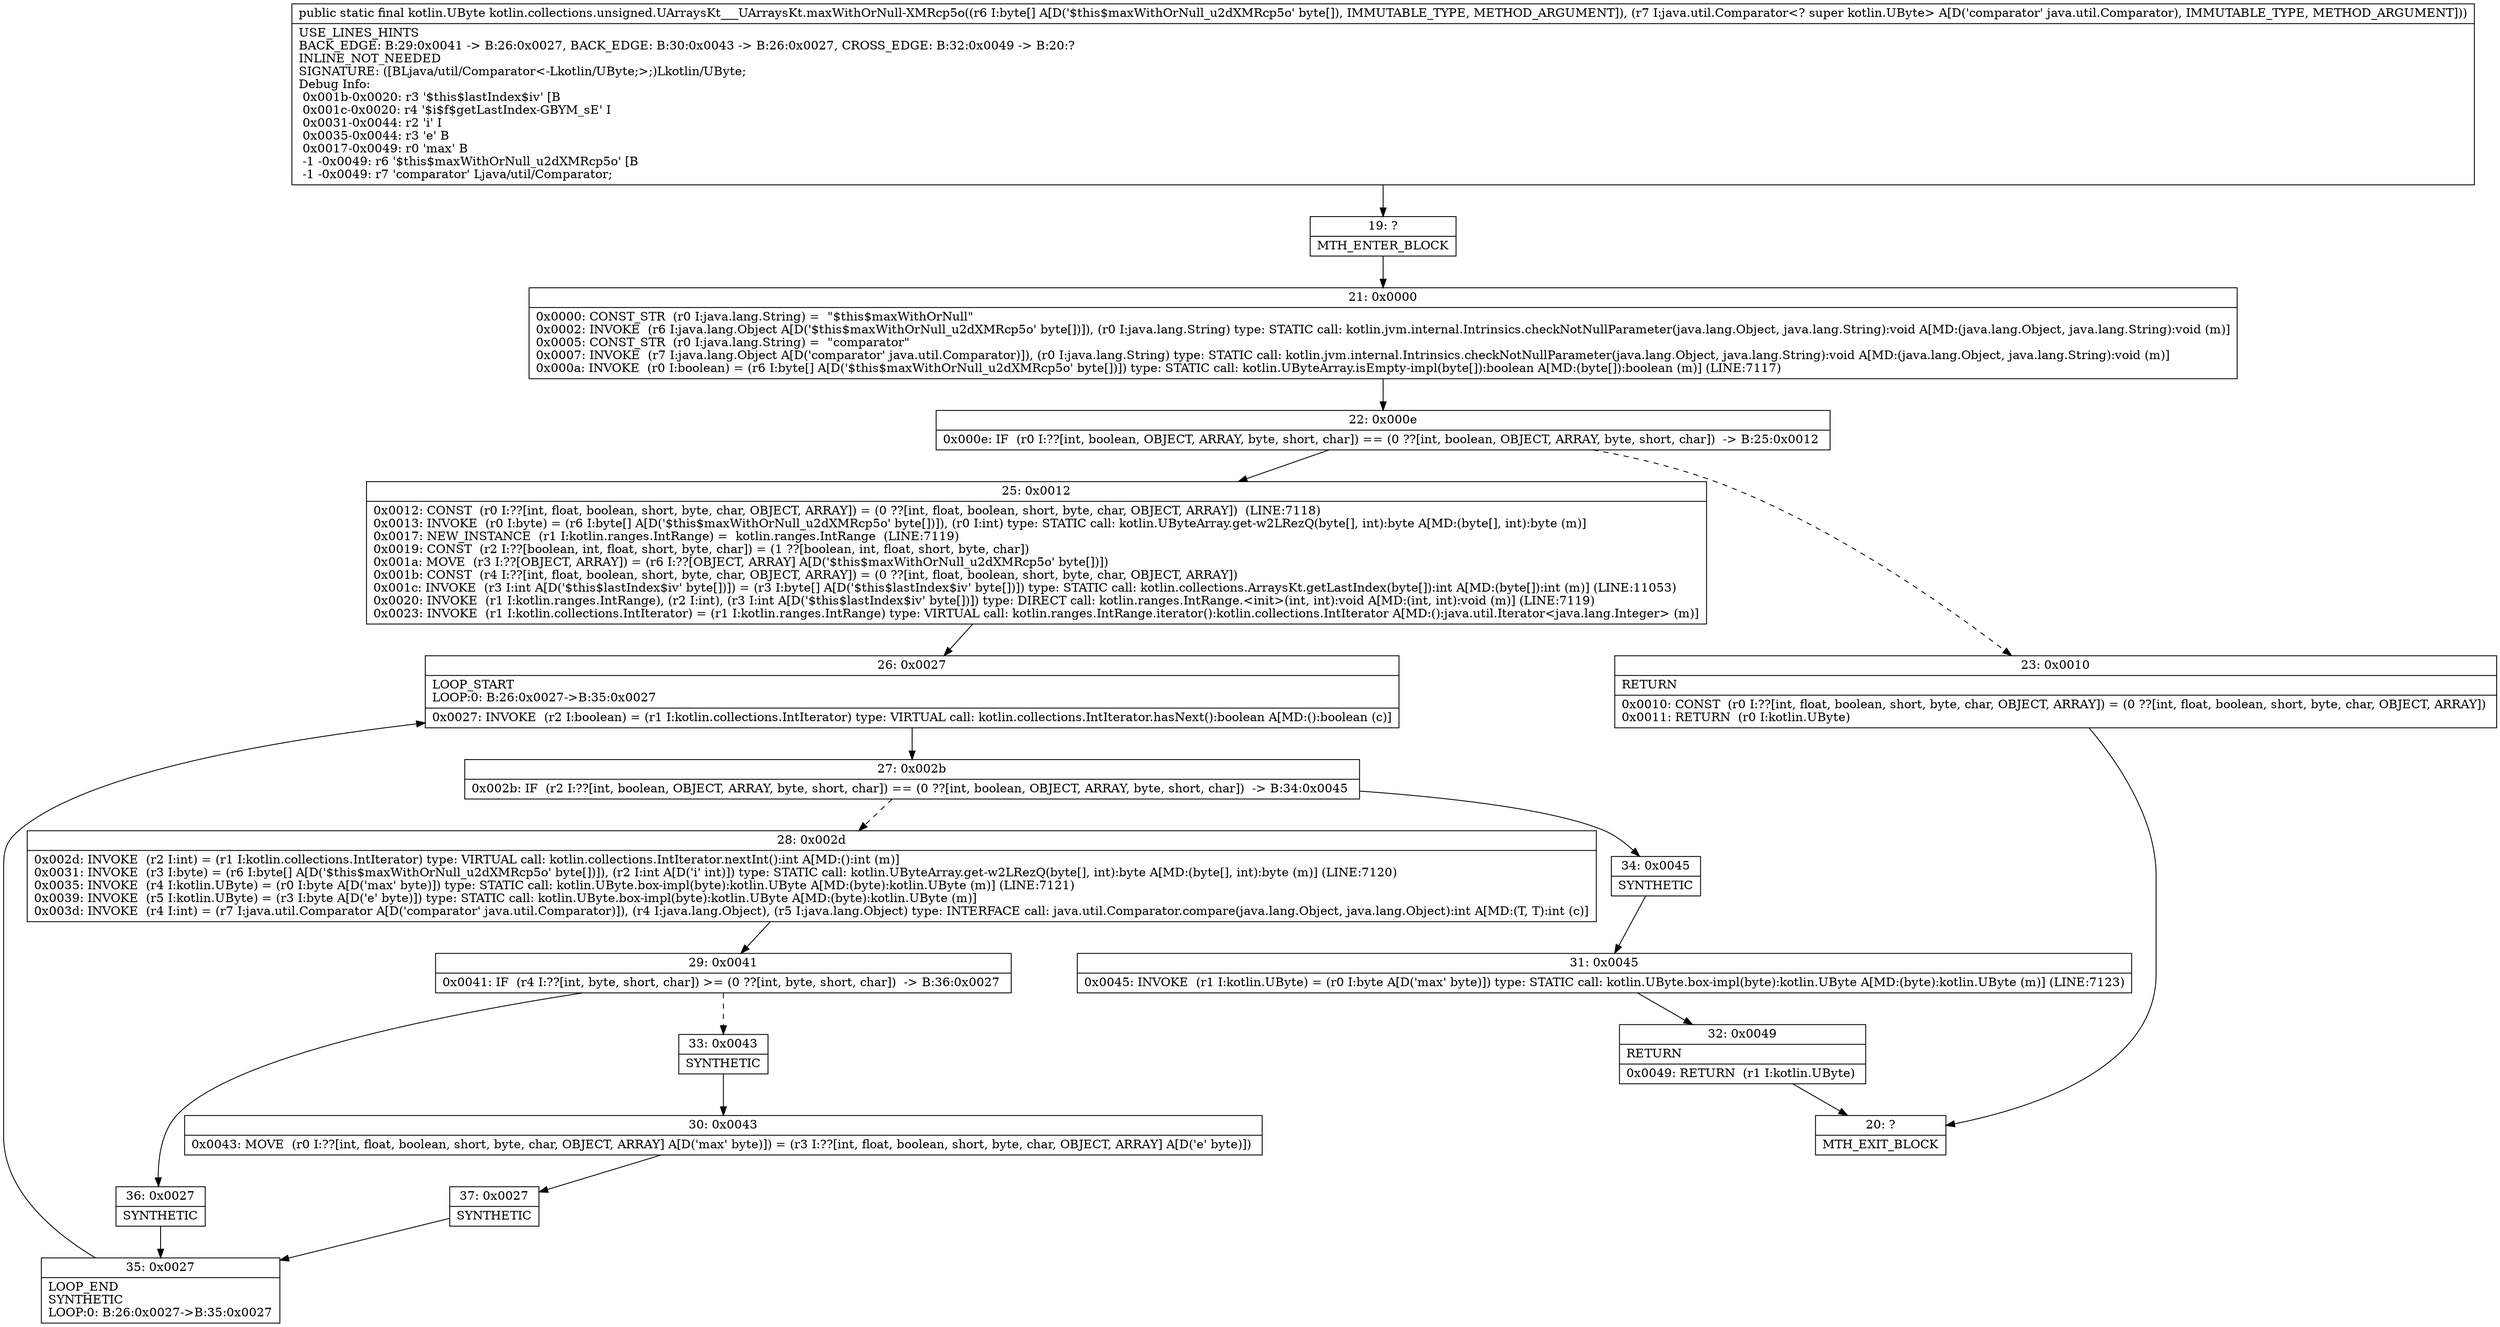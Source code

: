 digraph "CFG forkotlin.collections.unsigned.UArraysKt___UArraysKt.maxWithOrNull\-XMRcp5o([BLjava\/util\/Comparator;)Lkotlin\/UByte;" {
Node_19 [shape=record,label="{19\:\ ?|MTH_ENTER_BLOCK\l}"];
Node_21 [shape=record,label="{21\:\ 0x0000|0x0000: CONST_STR  (r0 I:java.lang.String) =  \"$this$maxWithOrNull\" \l0x0002: INVOKE  (r6 I:java.lang.Object A[D('$this$maxWithOrNull_u2dXMRcp5o' byte[])]), (r0 I:java.lang.String) type: STATIC call: kotlin.jvm.internal.Intrinsics.checkNotNullParameter(java.lang.Object, java.lang.String):void A[MD:(java.lang.Object, java.lang.String):void (m)]\l0x0005: CONST_STR  (r0 I:java.lang.String) =  \"comparator\" \l0x0007: INVOKE  (r7 I:java.lang.Object A[D('comparator' java.util.Comparator)]), (r0 I:java.lang.String) type: STATIC call: kotlin.jvm.internal.Intrinsics.checkNotNullParameter(java.lang.Object, java.lang.String):void A[MD:(java.lang.Object, java.lang.String):void (m)]\l0x000a: INVOKE  (r0 I:boolean) = (r6 I:byte[] A[D('$this$maxWithOrNull_u2dXMRcp5o' byte[])]) type: STATIC call: kotlin.UByteArray.isEmpty\-impl(byte[]):boolean A[MD:(byte[]):boolean (m)] (LINE:7117)\l}"];
Node_22 [shape=record,label="{22\:\ 0x000e|0x000e: IF  (r0 I:??[int, boolean, OBJECT, ARRAY, byte, short, char]) == (0 ??[int, boolean, OBJECT, ARRAY, byte, short, char])  \-\> B:25:0x0012 \l}"];
Node_23 [shape=record,label="{23\:\ 0x0010|RETURN\l|0x0010: CONST  (r0 I:??[int, float, boolean, short, byte, char, OBJECT, ARRAY]) = (0 ??[int, float, boolean, short, byte, char, OBJECT, ARRAY]) \l0x0011: RETURN  (r0 I:kotlin.UByte) \l}"];
Node_20 [shape=record,label="{20\:\ ?|MTH_EXIT_BLOCK\l}"];
Node_25 [shape=record,label="{25\:\ 0x0012|0x0012: CONST  (r0 I:??[int, float, boolean, short, byte, char, OBJECT, ARRAY]) = (0 ??[int, float, boolean, short, byte, char, OBJECT, ARRAY])  (LINE:7118)\l0x0013: INVOKE  (r0 I:byte) = (r6 I:byte[] A[D('$this$maxWithOrNull_u2dXMRcp5o' byte[])]), (r0 I:int) type: STATIC call: kotlin.UByteArray.get\-w2LRezQ(byte[], int):byte A[MD:(byte[], int):byte (m)]\l0x0017: NEW_INSTANCE  (r1 I:kotlin.ranges.IntRange) =  kotlin.ranges.IntRange  (LINE:7119)\l0x0019: CONST  (r2 I:??[boolean, int, float, short, byte, char]) = (1 ??[boolean, int, float, short, byte, char]) \l0x001a: MOVE  (r3 I:??[OBJECT, ARRAY]) = (r6 I:??[OBJECT, ARRAY] A[D('$this$maxWithOrNull_u2dXMRcp5o' byte[])]) \l0x001b: CONST  (r4 I:??[int, float, boolean, short, byte, char, OBJECT, ARRAY]) = (0 ??[int, float, boolean, short, byte, char, OBJECT, ARRAY]) \l0x001c: INVOKE  (r3 I:int A[D('$this$lastIndex$iv' byte[])]) = (r3 I:byte[] A[D('$this$lastIndex$iv' byte[])]) type: STATIC call: kotlin.collections.ArraysKt.getLastIndex(byte[]):int A[MD:(byte[]):int (m)] (LINE:11053)\l0x0020: INVOKE  (r1 I:kotlin.ranges.IntRange), (r2 I:int), (r3 I:int A[D('$this$lastIndex$iv' byte[])]) type: DIRECT call: kotlin.ranges.IntRange.\<init\>(int, int):void A[MD:(int, int):void (m)] (LINE:7119)\l0x0023: INVOKE  (r1 I:kotlin.collections.IntIterator) = (r1 I:kotlin.ranges.IntRange) type: VIRTUAL call: kotlin.ranges.IntRange.iterator():kotlin.collections.IntIterator A[MD:():java.util.Iterator\<java.lang.Integer\> (m)]\l}"];
Node_26 [shape=record,label="{26\:\ 0x0027|LOOP_START\lLOOP:0: B:26:0x0027\-\>B:35:0x0027\l|0x0027: INVOKE  (r2 I:boolean) = (r1 I:kotlin.collections.IntIterator) type: VIRTUAL call: kotlin.collections.IntIterator.hasNext():boolean A[MD:():boolean (c)]\l}"];
Node_27 [shape=record,label="{27\:\ 0x002b|0x002b: IF  (r2 I:??[int, boolean, OBJECT, ARRAY, byte, short, char]) == (0 ??[int, boolean, OBJECT, ARRAY, byte, short, char])  \-\> B:34:0x0045 \l}"];
Node_28 [shape=record,label="{28\:\ 0x002d|0x002d: INVOKE  (r2 I:int) = (r1 I:kotlin.collections.IntIterator) type: VIRTUAL call: kotlin.collections.IntIterator.nextInt():int A[MD:():int (m)]\l0x0031: INVOKE  (r3 I:byte) = (r6 I:byte[] A[D('$this$maxWithOrNull_u2dXMRcp5o' byte[])]), (r2 I:int A[D('i' int)]) type: STATIC call: kotlin.UByteArray.get\-w2LRezQ(byte[], int):byte A[MD:(byte[], int):byte (m)] (LINE:7120)\l0x0035: INVOKE  (r4 I:kotlin.UByte) = (r0 I:byte A[D('max' byte)]) type: STATIC call: kotlin.UByte.box\-impl(byte):kotlin.UByte A[MD:(byte):kotlin.UByte (m)] (LINE:7121)\l0x0039: INVOKE  (r5 I:kotlin.UByte) = (r3 I:byte A[D('e' byte)]) type: STATIC call: kotlin.UByte.box\-impl(byte):kotlin.UByte A[MD:(byte):kotlin.UByte (m)]\l0x003d: INVOKE  (r4 I:int) = (r7 I:java.util.Comparator A[D('comparator' java.util.Comparator)]), (r4 I:java.lang.Object), (r5 I:java.lang.Object) type: INTERFACE call: java.util.Comparator.compare(java.lang.Object, java.lang.Object):int A[MD:(T, T):int (c)]\l}"];
Node_29 [shape=record,label="{29\:\ 0x0041|0x0041: IF  (r4 I:??[int, byte, short, char]) \>= (0 ??[int, byte, short, char])  \-\> B:36:0x0027 \l}"];
Node_33 [shape=record,label="{33\:\ 0x0043|SYNTHETIC\l}"];
Node_30 [shape=record,label="{30\:\ 0x0043|0x0043: MOVE  (r0 I:??[int, float, boolean, short, byte, char, OBJECT, ARRAY] A[D('max' byte)]) = (r3 I:??[int, float, boolean, short, byte, char, OBJECT, ARRAY] A[D('e' byte)]) \l}"];
Node_37 [shape=record,label="{37\:\ 0x0027|SYNTHETIC\l}"];
Node_35 [shape=record,label="{35\:\ 0x0027|LOOP_END\lSYNTHETIC\lLOOP:0: B:26:0x0027\-\>B:35:0x0027\l}"];
Node_36 [shape=record,label="{36\:\ 0x0027|SYNTHETIC\l}"];
Node_34 [shape=record,label="{34\:\ 0x0045|SYNTHETIC\l}"];
Node_31 [shape=record,label="{31\:\ 0x0045|0x0045: INVOKE  (r1 I:kotlin.UByte) = (r0 I:byte A[D('max' byte)]) type: STATIC call: kotlin.UByte.box\-impl(byte):kotlin.UByte A[MD:(byte):kotlin.UByte (m)] (LINE:7123)\l}"];
Node_32 [shape=record,label="{32\:\ 0x0049|RETURN\l|0x0049: RETURN  (r1 I:kotlin.UByte) \l}"];
MethodNode[shape=record,label="{public static final kotlin.UByte kotlin.collections.unsigned.UArraysKt___UArraysKt.maxWithOrNull\-XMRcp5o((r6 I:byte[] A[D('$this$maxWithOrNull_u2dXMRcp5o' byte[]), IMMUTABLE_TYPE, METHOD_ARGUMENT]), (r7 I:java.util.Comparator\<? super kotlin.UByte\> A[D('comparator' java.util.Comparator), IMMUTABLE_TYPE, METHOD_ARGUMENT]))  | USE_LINES_HINTS\lBACK_EDGE: B:29:0x0041 \-\> B:26:0x0027, BACK_EDGE: B:30:0x0043 \-\> B:26:0x0027, CROSS_EDGE: B:32:0x0049 \-\> B:20:?\lINLINE_NOT_NEEDED\lSIGNATURE: ([BLjava\/util\/Comparator\<\-Lkotlin\/UByte;\>;)Lkotlin\/UByte;\lDebug Info:\l  0x001b\-0x0020: r3 '$this$lastIndex$iv' [B\l  0x001c\-0x0020: r4 '$i$f$getLastIndex\-GBYM_sE' I\l  0x0031\-0x0044: r2 'i' I\l  0x0035\-0x0044: r3 'e' B\l  0x0017\-0x0049: r0 'max' B\l  \-1 \-0x0049: r6 '$this$maxWithOrNull_u2dXMRcp5o' [B\l  \-1 \-0x0049: r7 'comparator' Ljava\/util\/Comparator;\l}"];
MethodNode -> Node_19;Node_19 -> Node_21;
Node_21 -> Node_22;
Node_22 -> Node_23[style=dashed];
Node_22 -> Node_25;
Node_23 -> Node_20;
Node_25 -> Node_26;
Node_26 -> Node_27;
Node_27 -> Node_28[style=dashed];
Node_27 -> Node_34;
Node_28 -> Node_29;
Node_29 -> Node_33[style=dashed];
Node_29 -> Node_36;
Node_33 -> Node_30;
Node_30 -> Node_37;
Node_37 -> Node_35;
Node_35 -> Node_26;
Node_36 -> Node_35;
Node_34 -> Node_31;
Node_31 -> Node_32;
Node_32 -> Node_20;
}

